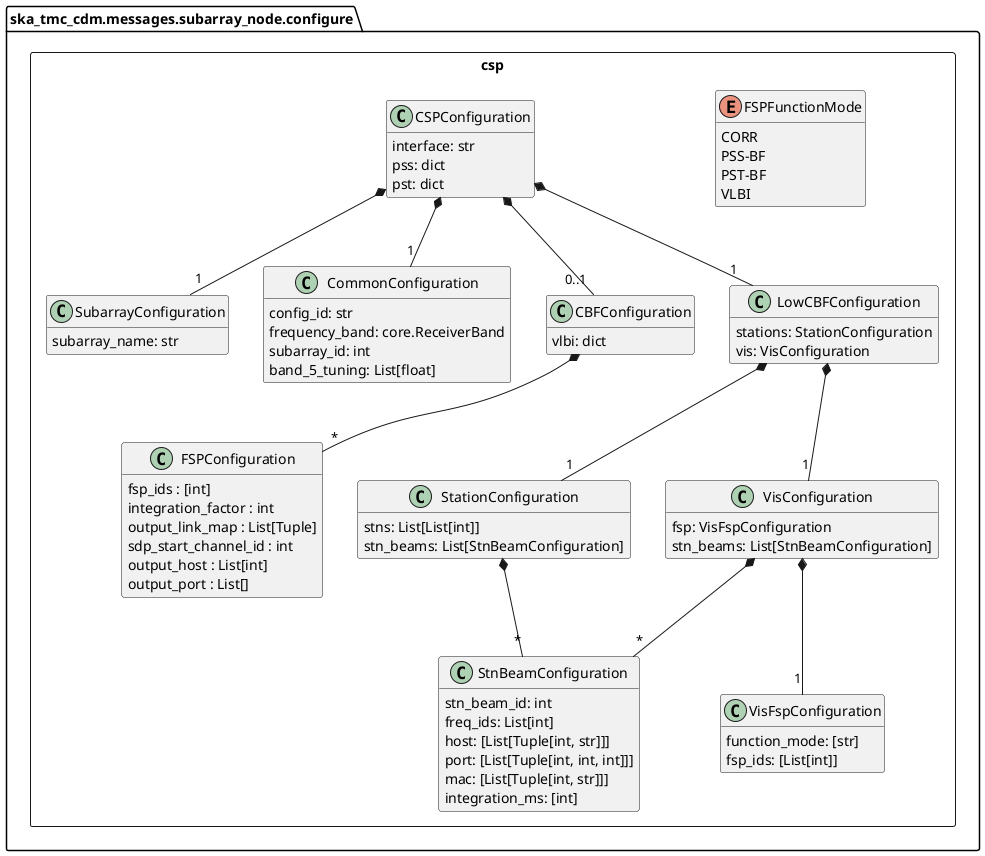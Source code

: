 @startuml
hide empty members

' Remove the following lines when VLBI, PSS and PST
' are added to CDM
remove VLBIConfiguration
remove PSTConfiguration
remove PSSConfiguration

set separator none 
package ska_tmc_cdm.messages.subarray_node.configure {
	package csp <<Rectangle>> {
	    class SubarrayConfiguration {
	        subarray_name: str
	    }

	    class CommonConfiguration {
	        config_id: str
            frequency_band: core.ReceiverBand
            subarray_id: int
            band_5_tuning: List[float]
	    }

	    class CBFConfiguration {
            vlbi: dict
	    }

		enum FSPFunctionMode {
			CORR
			PSS-BF
			PST-BF
			VLBI
		}

		class FSPConfiguration {
			fsp_ids : [int]
			integration_factor : int
			output_link_map : List[Tuple]
			sdp_start_channel_id : int
			output_host : List[int]
			output_port : List[]
		}

		class CSPConfiguration {
	        interface: str
	        pss: dict
	        pst: dict

		}

		class LowCBFConfiguration {
			stations: StationConfiguration 
			vis: VisConfiguration
		}

		class StationConfiguration {
			stns: List[List[int]]
        	stn_beams: List[StnBeamConfiguration]
		}
		
		class StnBeamConfiguration {
			stn_beam_id: int
			freq_ids: List[int]
			host: [List[Tuple[int, str]]]
			port: [List[Tuple[int, int, int]]]
			mac: [List[Tuple[int, str]]]
			integration_ms: [int]
		}

		class VisConfiguration {
			fsp: VisFspConfiguration
			stn_beams: List[StnBeamConfiguration]
		}

		class VisFspConfiguration {
			function_mode: [str]
			fsp_ids: [List[int]]
		}

		CBFConfiguration *-- "*" FSPConfiguration
		CSPConfiguration *-- "1" CommonConfiguration
		CSPConfiguration *-- "1" SubarrayConfiguration
		CSPConfiguration *-- "0..1" CBFConfiguration
		CSPConfiguration *-- "1" LowCBFConfiguration
		LowCBFConfiguration *-- "1" StationConfiguration
		LowCBFConfiguration *-- "1" VisConfiguration
		VisConfiguration *-- "1" VisFspConfiguration
		VisConfiguration *-- "*" StnBeamConfiguration
		StationConfiguration *-- "*" StnBeamConfiguration
	}	
}
@enduml